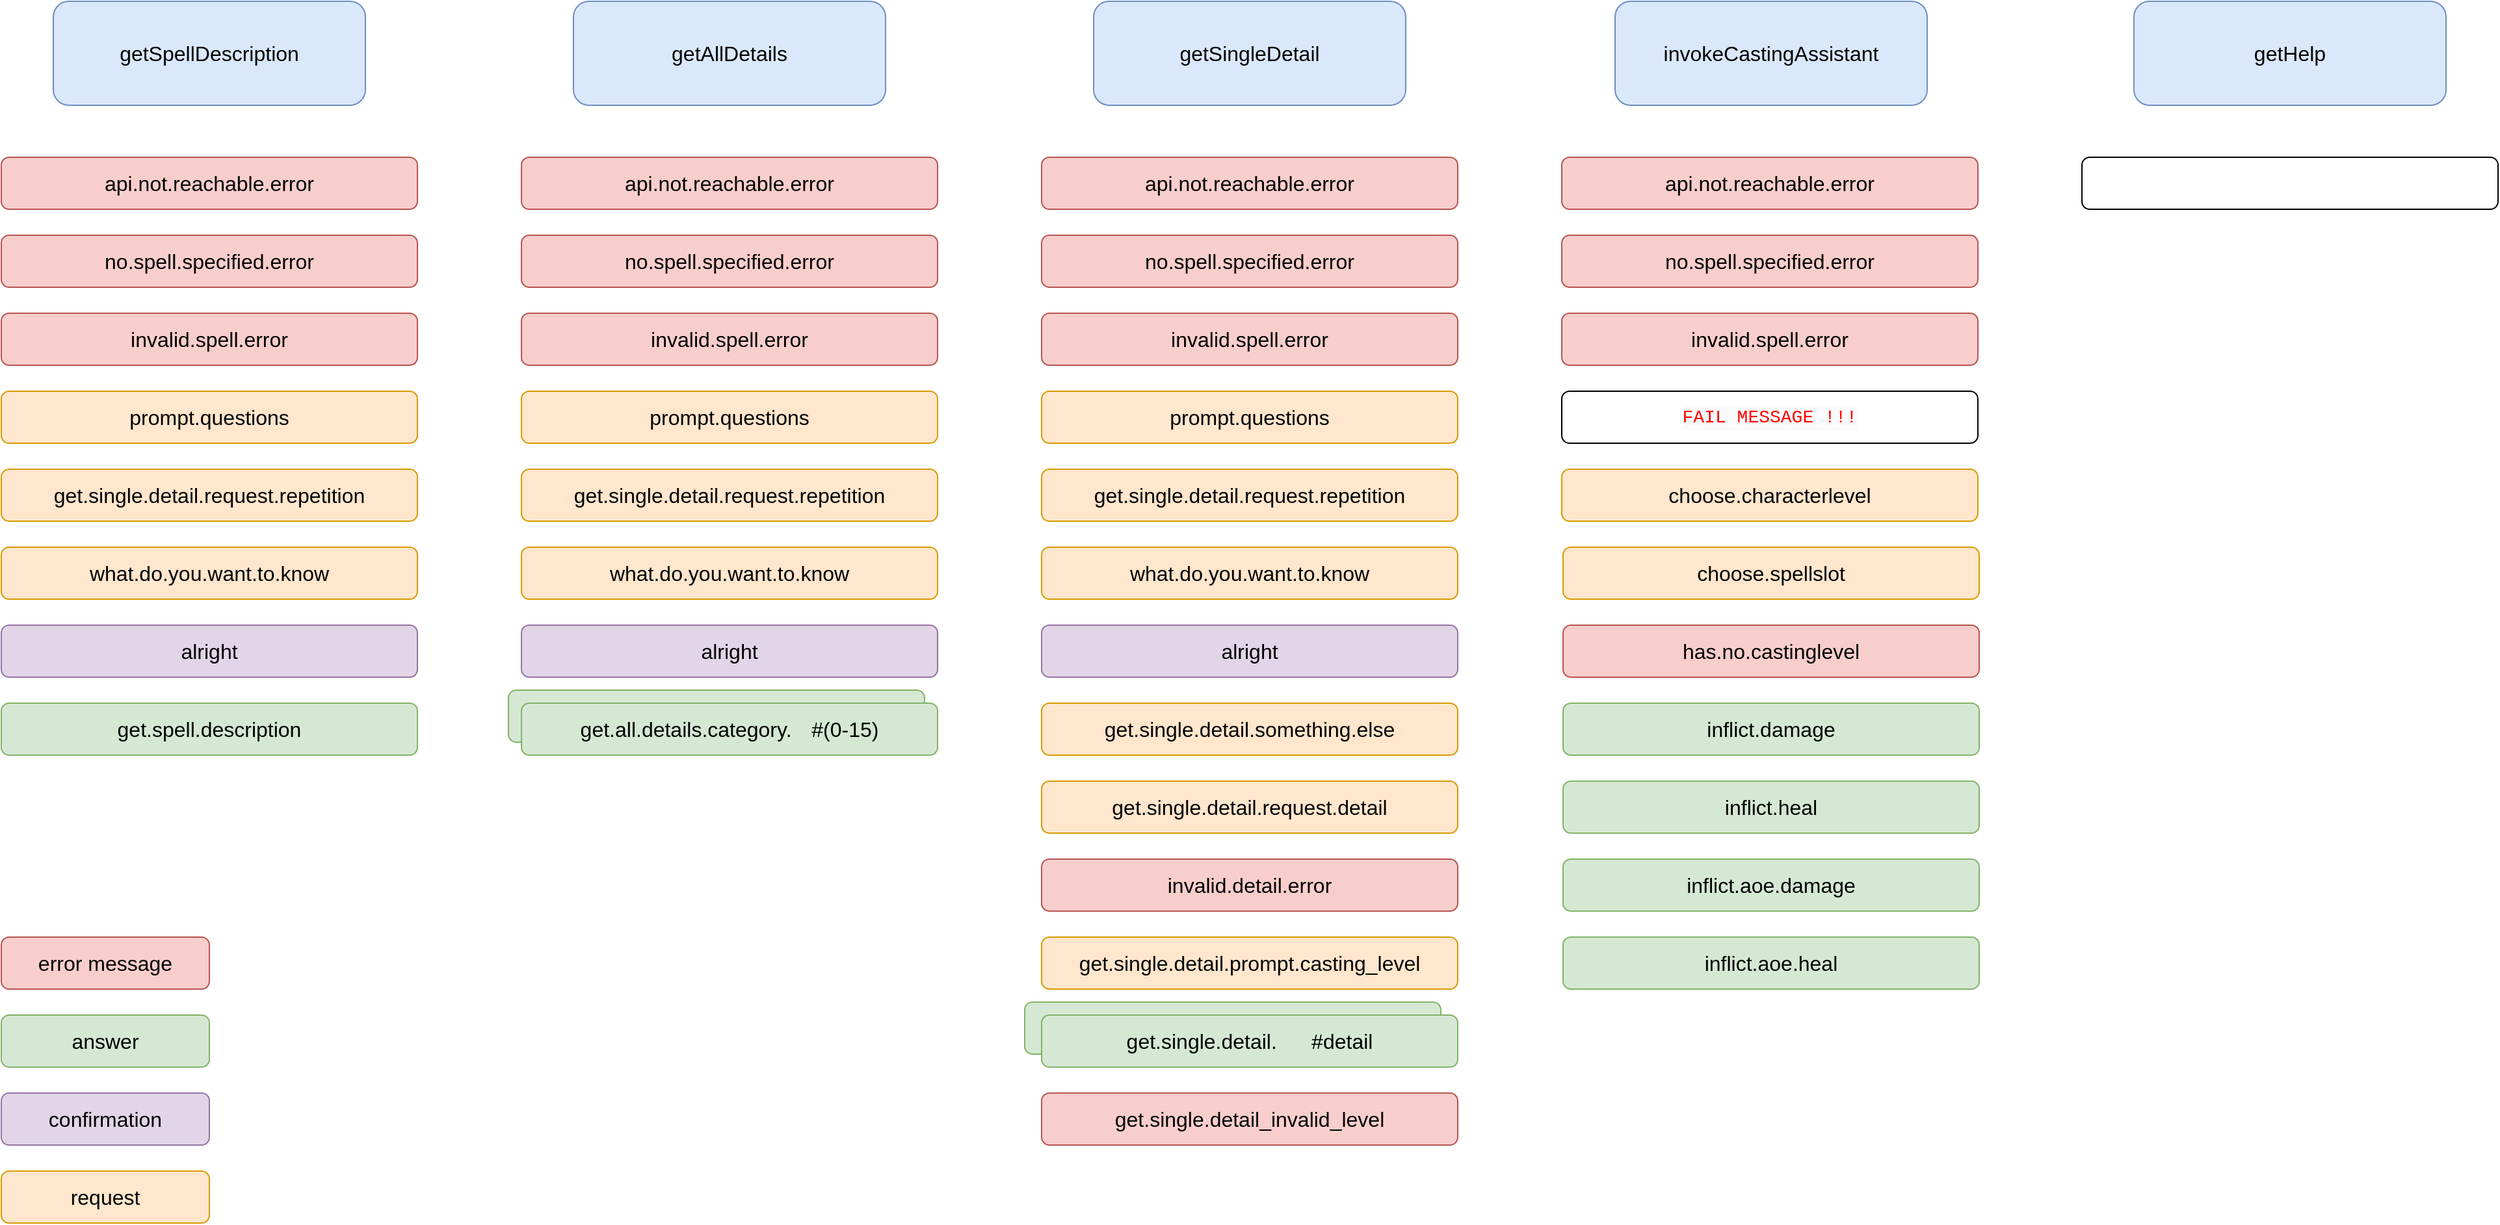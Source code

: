 <mxfile version="15.4.0" type="device"><diagram id="Ehb2cejAjsyU7AzATvCr" name="Seite-1"><mxGraphModel dx="2370" dy="1370" grid="1" gridSize="10" guides="1" tooltips="1" connect="1" arrows="1" fold="1" page="1" pageScale="1" pageWidth="827" pageHeight="1169" math="0" shadow="0"><root><mxCell id="0"/><mxCell id="1" parent="0"/><mxCell id="nc9Ucd3vJL8fKMReOH8_-3" value="&lt;font style=&quot;font-size: 16px&quot;&gt;api.not.reachable.error&lt;/font&gt;" style="rounded=1;whiteSpace=wrap;html=1;fillColor=#f8cecc;strokeColor=#b85450;" vertex="1" parent="1"><mxGeometry x="40" y="160" width="320" height="40" as="geometry"/></mxCell><mxCell id="nc9Ucd3vJL8fKMReOH8_-31" value="&lt;div style=&quot;background-color: rgb(250 , 250 , 250) ; font-family: &amp;#34;consolas&amp;#34; , &amp;#34;courier new&amp;#34; , monospace ; font-size: 14px ; line-height: 19px&quot;&gt;&lt;div style=&quot;font-family: &amp;#34;consolas&amp;#34; , &amp;#34;courier new&amp;#34; , monospace ; line-height: 19px&quot;&gt;&lt;font color=&quot;#ff0000&quot;&gt;FAIL MESSAGE !!!&lt;/font&gt;&lt;/div&gt;&lt;/div&gt;" style="rounded=1;whiteSpace=wrap;html=1;" vertex="1" parent="1"><mxGeometry x="1240" y="340" width="320" height="40" as="geometry"/></mxCell><mxCell id="nc9Ucd3vJL8fKMReOH8_-41" value="&lt;div style=&quot;color: rgb(56 , 58 , 66) ; background-color: rgb(250 , 250 , 250) ; font-family: &amp;#34;consolas&amp;#34; , &amp;#34;courier new&amp;#34; , monospace ; font-size: 14px ; line-height: 19px&quot;&gt;&lt;div style=&quot;font-family: &amp;#34;consolas&amp;#34; , &amp;#34;courier new&amp;#34; , monospace ; line-height: 19px&quot;&gt;&lt;br&gt;&lt;/div&gt;&lt;/div&gt;" style="rounded=1;whiteSpace=wrap;html=1;" vertex="1" parent="1"><mxGeometry x="1640" y="160" width="320" height="40" as="geometry"/></mxCell><mxCell id="nc9Ucd3vJL8fKMReOH8_-52" value="&lt;font style=&quot;font-size: 16px&quot;&gt;error message&lt;/font&gt;" style="rounded=1;whiteSpace=wrap;html=1;fillColor=#f8cecc;strokeColor=#b85450;" vertex="1" parent="1"><mxGeometry x="40" y="760" width="160" height="40" as="geometry"/></mxCell><mxCell id="nc9Ucd3vJL8fKMReOH8_-53" value="&lt;font style=&quot;font-size: 16px&quot;&gt;get.spell.description&lt;/font&gt;" style="rounded=1;whiteSpace=wrap;html=1;fillColor=#d5e8d4;strokeColor=#82b366;" vertex="1" parent="1"><mxGeometry x="40" y="580" width="320" height="40" as="geometry"/></mxCell><mxCell id="nc9Ucd3vJL8fKMReOH8_-54" value="&lt;font style=&quot;font-size: 16px&quot;&gt;confirmation&lt;/font&gt;" style="rounded=1;whiteSpace=wrap;html=1;fillColor=#e1d5e7;strokeColor=#9673a6;" vertex="1" parent="1"><mxGeometry x="40" y="880" width="160" height="40" as="geometry"/></mxCell><mxCell id="nc9Ucd3vJL8fKMReOH8_-55" value="&lt;font style=&quot;font-size: 16px&quot;&gt;request&lt;/font&gt;" style="rounded=1;whiteSpace=wrap;html=1;fillColor=#ffe6cc;strokeColor=#d79b00;" vertex="1" parent="1"><mxGeometry x="40" y="940" width="160" height="40" as="geometry"/></mxCell><mxCell id="nc9Ucd3vJL8fKMReOH8_-56" value="&lt;font style=&quot;font-size: 16px&quot;&gt;api.not.reachable.error&lt;/font&gt;" style="rounded=1;whiteSpace=wrap;html=1;fillColor=#f8cecc;strokeColor=#b85450;" vertex="1" parent="1"><mxGeometry x="440" y="160" width="320" height="40" as="geometry"/></mxCell><mxCell id="nc9Ucd3vJL8fKMReOH8_-57" value="&lt;font style=&quot;font-size: 16px&quot;&gt;api.not.reachable.error&lt;/font&gt;" style="rounded=1;whiteSpace=wrap;html=1;fillColor=#f8cecc;strokeColor=#b85450;" vertex="1" parent="1"><mxGeometry x="840" y="160" width="320" height="40" as="geometry"/></mxCell><mxCell id="nc9Ucd3vJL8fKMReOH8_-58" value="&lt;font style=&quot;font-size: 16px&quot;&gt;api.not.reachable.error&lt;/font&gt;" style="rounded=1;whiteSpace=wrap;html=1;fillColor=#f8cecc;strokeColor=#b85450;" vertex="1" parent="1"><mxGeometry x="1240" y="160" width="320" height="40" as="geometry"/></mxCell><mxCell id="nc9Ucd3vJL8fKMReOH8_-59" value="&lt;font style=&quot;font-size: 16px&quot;&gt;no.spell.specified.error&lt;/font&gt;" style="rounded=1;whiteSpace=wrap;html=1;fillColor=#f8cecc;strokeColor=#b85450;" vertex="1" parent="1"><mxGeometry x="840" y="220" width="320" height="40" as="geometry"/></mxCell><mxCell id="nc9Ucd3vJL8fKMReOH8_-60" value="&lt;font style=&quot;font-size: 16px&quot;&gt;no.spell.specified.error&lt;/font&gt;" style="rounded=1;whiteSpace=wrap;html=1;fillColor=#f8cecc;strokeColor=#b85450;" vertex="1" parent="1"><mxGeometry x="440" y="220" width="320" height="40" as="geometry"/></mxCell><mxCell id="nc9Ucd3vJL8fKMReOH8_-61" value="&lt;font style=&quot;font-size: 16px&quot;&gt;no.spell.specified.error&lt;/font&gt;" style="rounded=1;whiteSpace=wrap;html=1;fillColor=#f8cecc;strokeColor=#b85450;" vertex="1" parent="1"><mxGeometry x="40" y="220" width="320" height="40" as="geometry"/></mxCell><mxCell id="nc9Ucd3vJL8fKMReOH8_-62" value="&lt;font style=&quot;font-size: 16px&quot;&gt;no.spell.specified.error&lt;/font&gt;" style="rounded=1;whiteSpace=wrap;html=1;fillColor=#f8cecc;strokeColor=#b85450;" vertex="1" parent="1"><mxGeometry x="1240" y="220" width="320" height="40" as="geometry"/></mxCell><mxCell id="nc9Ucd3vJL8fKMReOH8_-63" value="&lt;font style=&quot;font-size: 16px&quot;&gt;invalid.spell.error&lt;/font&gt;" style="rounded=1;whiteSpace=wrap;html=1;fillColor=#f8cecc;strokeColor=#b85450;" vertex="1" parent="1"><mxGeometry x="40" y="280" width="320" height="40" as="geometry"/></mxCell><mxCell id="nc9Ucd3vJL8fKMReOH8_-64" value="&lt;font style=&quot;font-size: 16px&quot;&gt;invalid.spell.error&lt;/font&gt;" style="rounded=1;whiteSpace=wrap;html=1;fillColor=#f8cecc;strokeColor=#b85450;" vertex="1" parent="1"><mxGeometry x="440" y="280" width="320" height="40" as="geometry"/></mxCell><mxCell id="nc9Ucd3vJL8fKMReOH8_-65" value="&lt;font style=&quot;font-size: 16px&quot;&gt;invalid.spell.error&lt;/font&gt;" style="rounded=1;whiteSpace=wrap;html=1;fillColor=#f8cecc;strokeColor=#b85450;" vertex="1" parent="1"><mxGeometry x="840" y="280" width="320" height="40" as="geometry"/></mxCell><mxCell id="nc9Ucd3vJL8fKMReOH8_-66" value="&lt;font style=&quot;font-size: 16px&quot;&gt;invalid.spell.error&lt;/font&gt;" style="rounded=1;whiteSpace=wrap;html=1;fillColor=#f8cecc;strokeColor=#b85450;" vertex="1" parent="1"><mxGeometry x="1240" y="280" width="320" height="40" as="geometry"/></mxCell><mxCell id="nc9Ucd3vJL8fKMReOH8_-67" value="&lt;font style=&quot;font-size: 16px&quot;&gt;prompt.questions&lt;/font&gt;" style="rounded=1;whiteSpace=wrap;html=1;fillColor=#ffe6cc;strokeColor=#d79b00;" vertex="1" parent="1"><mxGeometry x="40" y="340" width="320" height="40" as="geometry"/></mxCell><mxCell id="nc9Ucd3vJL8fKMReOH8_-68" value="&lt;font style=&quot;font-size: 16px&quot;&gt;prompt.questions&lt;/font&gt;" style="rounded=1;whiteSpace=wrap;html=1;fillColor=#ffe6cc;strokeColor=#d79b00;" vertex="1" parent="1"><mxGeometry x="440" y="340" width="320" height="40" as="geometry"/></mxCell><mxCell id="nc9Ucd3vJL8fKMReOH8_-69" value="&lt;font style=&quot;font-size: 16px&quot;&gt;prompt.questions&lt;/font&gt;" style="rounded=1;whiteSpace=wrap;html=1;fillColor=#ffe6cc;strokeColor=#d79b00;" vertex="1" parent="1"><mxGeometry x="840" y="340" width="320" height="40" as="geometry"/></mxCell><mxCell id="nc9Ucd3vJL8fKMReOH8_-70" value="&lt;font style=&quot;font-size: 16px&quot;&gt;get.single.detail.request.repetition&lt;/font&gt;" style="rounded=1;whiteSpace=wrap;html=1;fillColor=#ffe6cc;strokeColor=#d79b00;" vertex="1" parent="1"><mxGeometry x="40" y="400" width="320" height="40" as="geometry"/></mxCell><mxCell id="nc9Ucd3vJL8fKMReOH8_-71" value="&lt;font style=&quot;font-size: 16px&quot;&gt;get.single.detail.request.repetition&lt;/font&gt;" style="rounded=1;whiteSpace=wrap;html=1;fillColor=#ffe6cc;strokeColor=#d79b00;" vertex="1" parent="1"><mxGeometry x="440" y="400" width="320" height="40" as="geometry"/></mxCell><mxCell id="nc9Ucd3vJL8fKMReOH8_-72" value="&lt;font style=&quot;font-size: 16px&quot;&gt;get.single.detail.request.repetition&lt;/font&gt;" style="rounded=1;whiteSpace=wrap;html=1;fillColor=#ffe6cc;strokeColor=#d79b00;" vertex="1" parent="1"><mxGeometry x="840" y="400" width="320" height="40" as="geometry"/></mxCell><mxCell id="nc9Ucd3vJL8fKMReOH8_-73" value="&lt;font style=&quot;font-size: 16px&quot;&gt;what.do.you.want.to.know&lt;/font&gt;" style="rounded=1;whiteSpace=wrap;html=1;fillColor=#ffe6cc;strokeColor=#d79b00;" vertex="1" parent="1"><mxGeometry x="40" y="460" width="320" height="40" as="geometry"/></mxCell><mxCell id="nc9Ucd3vJL8fKMReOH8_-74" value="&lt;font style=&quot;font-size: 16px&quot;&gt;what.do.you.want.to.know&lt;/font&gt;" style="rounded=1;whiteSpace=wrap;html=1;fillColor=#ffe6cc;strokeColor=#d79b00;" vertex="1" parent="1"><mxGeometry x="840" y="460" width="320" height="40" as="geometry"/></mxCell><mxCell id="nc9Ucd3vJL8fKMReOH8_-75" value="&lt;font style=&quot;font-size: 16px&quot;&gt;what.do.you.want.to.know&lt;/font&gt;" style="rounded=1;whiteSpace=wrap;html=1;fillColor=#ffe6cc;strokeColor=#d79b00;" vertex="1" parent="1"><mxGeometry x="440" y="460" width="320" height="40" as="geometry"/></mxCell><mxCell id="nc9Ucd3vJL8fKMReOH8_-76" value="&lt;font style=&quot;font-size: 16px&quot;&gt;alright&lt;/font&gt;" style="rounded=1;whiteSpace=wrap;html=1;fillColor=#e1d5e7;strokeColor=#9673a6;" vertex="1" parent="1"><mxGeometry x="40" y="520" width="320" height="40" as="geometry"/></mxCell><mxCell id="nc9Ucd3vJL8fKMReOH8_-77" value="&lt;font style=&quot;font-size: 16px&quot;&gt;alright&lt;/font&gt;" style="rounded=1;whiteSpace=wrap;html=1;fillColor=#e1d5e7;strokeColor=#9673a6;" vertex="1" parent="1"><mxGeometry x="440" y="520" width="320" height="40" as="geometry"/></mxCell><mxCell id="nc9Ucd3vJL8fKMReOH8_-78" value="&lt;font style=&quot;font-size: 16px&quot;&gt;alright&lt;/font&gt;" style="rounded=1;whiteSpace=wrap;html=1;fillColor=#e1d5e7;strokeColor=#9673a6;" vertex="1" parent="1"><mxGeometry x="840" y="520" width="320" height="40" as="geometry"/></mxCell><mxCell id="nc9Ucd3vJL8fKMReOH8_-79" value="" style="rounded=1;whiteSpace=wrap;html=1;fillColor=#d5e8d4;strokeColor=#82b366;" vertex="1" parent="1"><mxGeometry x="430" y="570" width="320" height="40" as="geometry"/></mxCell><mxCell id="nc9Ucd3vJL8fKMReOH8_-80" value="&lt;font style=&quot;font-size: 16px&quot;&gt;answer&lt;/font&gt;" style="rounded=1;whiteSpace=wrap;html=1;fillColor=#d5e8d4;strokeColor=#82b366;" vertex="1" parent="1"><mxGeometry x="40" y="820" width="160" height="40" as="geometry"/></mxCell><mxCell id="nc9Ucd3vJL8fKMReOH8_-81" value="&lt;font style=&quot;font-size: 16px&quot;&gt;get.single.detail.something.else&lt;/font&gt;" style="rounded=1;whiteSpace=wrap;html=1;fillColor=#ffe6cc;strokeColor=#d79b00;" vertex="1" parent="1"><mxGeometry x="840" y="580" width="320" height="40" as="geometry"/></mxCell><mxCell id="nc9Ucd3vJL8fKMReOH8_-83" value="&lt;font style=&quot;font-size: 16px&quot;&gt;get.single.detail.request.detail&lt;/font&gt;" style="rounded=1;whiteSpace=wrap;html=1;fillColor=#ffe6cc;strokeColor=#d79b00;" vertex="1" parent="1"><mxGeometry x="840" y="640" width="320" height="40" as="geometry"/></mxCell><mxCell id="nc9Ucd3vJL8fKMReOH8_-84" value="&lt;font style=&quot;font-size: 16px&quot;&gt;get.single.detail.prompt.casting_level&lt;/font&gt;" style="rounded=1;whiteSpace=wrap;html=1;fillColor=#ffe6cc;strokeColor=#d79b00;" vertex="1" parent="1"><mxGeometry x="840" y="760" width="320" height="40" as="geometry"/></mxCell><mxCell id="nc9Ucd3vJL8fKMReOH8_-85" value="&lt;font style=&quot;font-size: 16px&quot;&gt;choose.characterlevel&lt;/font&gt;" style="rounded=1;whiteSpace=wrap;html=1;fillColor=#ffe6cc;strokeColor=#d79b00;" vertex="1" parent="1"><mxGeometry x="1240" y="400" width="320" height="40" as="geometry"/></mxCell><mxCell id="nc9Ucd3vJL8fKMReOH8_-86" value="&lt;font style=&quot;font-size: 16px&quot;&gt;choose.spellslot&lt;/font&gt;" style="rounded=1;whiteSpace=wrap;html=1;fillColor=#ffe6cc;strokeColor=#d79b00;" vertex="1" parent="1"><mxGeometry x="1241" y="460" width="320" height="40" as="geometry"/></mxCell><mxCell id="nc9Ucd3vJL8fKMReOH8_-87" value="&lt;font style=&quot;font-size: 16px&quot;&gt;invalid.detail.error&lt;/font&gt;" style="rounded=1;whiteSpace=wrap;html=1;fillColor=#f8cecc;strokeColor=#b85450;" vertex="1" parent="1"><mxGeometry x="840" y="700" width="320" height="40" as="geometry"/></mxCell><mxCell id="nc9Ucd3vJL8fKMReOH8_-88" value="&lt;font style=&quot;font-size: 16px&quot;&gt;get.single.detail_invalid_level&lt;/font&gt;" style="rounded=1;whiteSpace=wrap;html=1;fillColor=#f8cecc;strokeColor=#b85450;" vertex="1" parent="1"><mxGeometry x="840" y="880" width="320" height="40" as="geometry"/></mxCell><mxCell id="nc9Ucd3vJL8fKMReOH8_-90" value="&lt;font style=&quot;font-size: 16px&quot;&gt;has.no.castinglevel&lt;/font&gt;" style="rounded=1;whiteSpace=wrap;html=1;fillColor=#f8cecc;strokeColor=#b85450;" vertex="1" parent="1"><mxGeometry x="1241" y="520" width="320" height="40" as="geometry"/></mxCell><mxCell id="nc9Ucd3vJL8fKMReOH8_-91" value="&lt;span style=&quot;font-size: 16px&quot;&gt;get.single.detail.&lt;span style=&quot;white-space: pre&quot;&gt;&#9;&lt;/span&gt;#detail&lt;/span&gt;" style="rounded=1;whiteSpace=wrap;html=1;fillColor=#d5e8d4;strokeColor=#82b366;" vertex="1" parent="1"><mxGeometry x="827" y="810" width="320" height="40" as="geometry"/></mxCell><mxCell id="nc9Ucd3vJL8fKMReOH8_-94" value="&lt;font style=&quot;font-size: 16px&quot;&gt;get.all.details.category.&lt;span style=&quot;white-space: pre&quot;&gt;&#9;&lt;/span&gt;#(0-15)&lt;/font&gt;" style="rounded=1;whiteSpace=wrap;html=1;fillColor=#d5e8d4;strokeColor=#82b366;" vertex="1" parent="1"><mxGeometry x="440" y="580" width="320" height="40" as="geometry"/></mxCell><mxCell id="nc9Ucd3vJL8fKMReOH8_-96" value="&lt;span style=&quot;font-size: 16px&quot;&gt;get.single.detail.&lt;span style=&quot;white-space: pre&quot;&gt;&#9;&lt;/span&gt;#detail&lt;/span&gt;" style="rounded=1;whiteSpace=wrap;html=1;fillColor=#d5e8d4;strokeColor=#82b366;" vertex="1" parent="1"><mxGeometry x="840" y="820" width="320" height="40" as="geometry"/></mxCell><mxCell id="nc9Ucd3vJL8fKMReOH8_-97" value="&lt;span style=&quot;font-size: 16px&quot;&gt;inflict.damage&lt;/span&gt;" style="rounded=1;whiteSpace=wrap;html=1;fillColor=#d5e8d4;strokeColor=#82b366;" vertex="1" parent="1"><mxGeometry x="1241" y="580" width="320" height="40" as="geometry"/></mxCell><mxCell id="nc9Ucd3vJL8fKMReOH8_-98" value="&lt;span style=&quot;font-size: 16px&quot;&gt;inflict.heal&lt;/span&gt;" style="rounded=1;whiteSpace=wrap;html=1;fillColor=#d5e8d4;strokeColor=#82b366;" vertex="1" parent="1"><mxGeometry x="1241" y="640" width="320" height="40" as="geometry"/></mxCell><mxCell id="nc9Ucd3vJL8fKMReOH8_-99" value="&lt;span style=&quot;font-size: 16px&quot;&gt;inflict.aoe.damage&lt;/span&gt;" style="rounded=1;whiteSpace=wrap;html=1;fillColor=#d5e8d4;strokeColor=#82b366;" vertex="1" parent="1"><mxGeometry x="1241" y="700" width="320" height="40" as="geometry"/></mxCell><mxCell id="nc9Ucd3vJL8fKMReOH8_-100" value="&lt;span style=&quot;font-size: 16px&quot;&gt;inflict.aoe.heal&lt;/span&gt;" style="rounded=1;whiteSpace=wrap;html=1;fillColor=#d5e8d4;strokeColor=#82b366;" vertex="1" parent="1"><mxGeometry x="1241" y="760" width="320" height="40" as="geometry"/></mxCell><mxCell id="nc9Ucd3vJL8fKMReOH8_-101" value="&lt;font style=&quot;font-size: 16px&quot;&gt;getSpellDescription&lt;/font&gt;" style="rounded=1;whiteSpace=wrap;html=1;fillColor=#dae8fc;strokeColor=#6c8ebf;" vertex="1" parent="1"><mxGeometry x="80" y="40" width="240" height="80" as="geometry"/></mxCell><mxCell id="nc9Ucd3vJL8fKMReOH8_-103" value="&lt;font style=&quot;font-size: 16px&quot;&gt;getAllDetails&lt;/font&gt;" style="rounded=1;whiteSpace=wrap;html=1;fillColor=#dae8fc;strokeColor=#6c8ebf;" vertex="1" parent="1"><mxGeometry x="480" y="40" width="240" height="80" as="geometry"/></mxCell><mxCell id="nc9Ucd3vJL8fKMReOH8_-104" value="&lt;font style=&quot;font-size: 16px&quot;&gt;getSingleDetail&lt;/font&gt;" style="rounded=1;whiteSpace=wrap;html=1;fillColor=#dae8fc;strokeColor=#6c8ebf;" vertex="1" parent="1"><mxGeometry x="880" y="40" width="240" height="80" as="geometry"/></mxCell><mxCell id="nc9Ucd3vJL8fKMReOH8_-105" value="&lt;font style=&quot;font-size: 16px&quot;&gt;invokeCastingAssistant&lt;/font&gt;" style="rounded=1;whiteSpace=wrap;html=1;fillColor=#dae8fc;strokeColor=#6c8ebf;" vertex="1" parent="1"><mxGeometry x="1281" y="40" width="240" height="80" as="geometry"/></mxCell><mxCell id="nc9Ucd3vJL8fKMReOH8_-106" value="&lt;font style=&quot;font-size: 16px&quot;&gt;getHelp&lt;/font&gt;" style="rounded=1;whiteSpace=wrap;html=1;fillColor=#dae8fc;strokeColor=#6c8ebf;" vertex="1" parent="1"><mxGeometry x="1680" y="40" width="240" height="80" as="geometry"/></mxCell></root></mxGraphModel></diagram></mxfile>